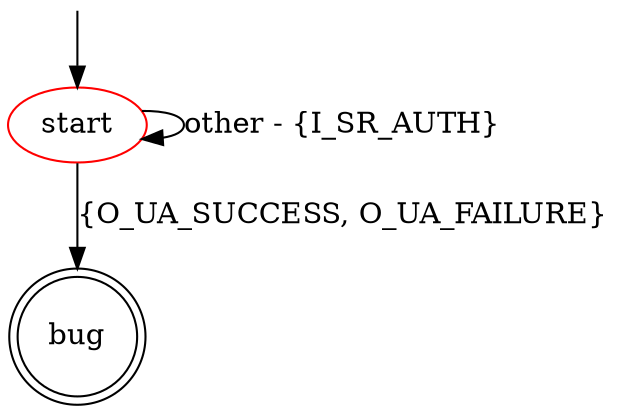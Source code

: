 digraph G {
label=""
start [color="red"]
bug [shape="doublecircle"]

start -> start [label="other - {I_SR_AUTH}"]
start -> bug [label="{O_UA_SUCCESS, O_UA_FAILURE}"]

__start0 [label="" shape="none" width="0" height="0"];
__start0 -> start;
}
